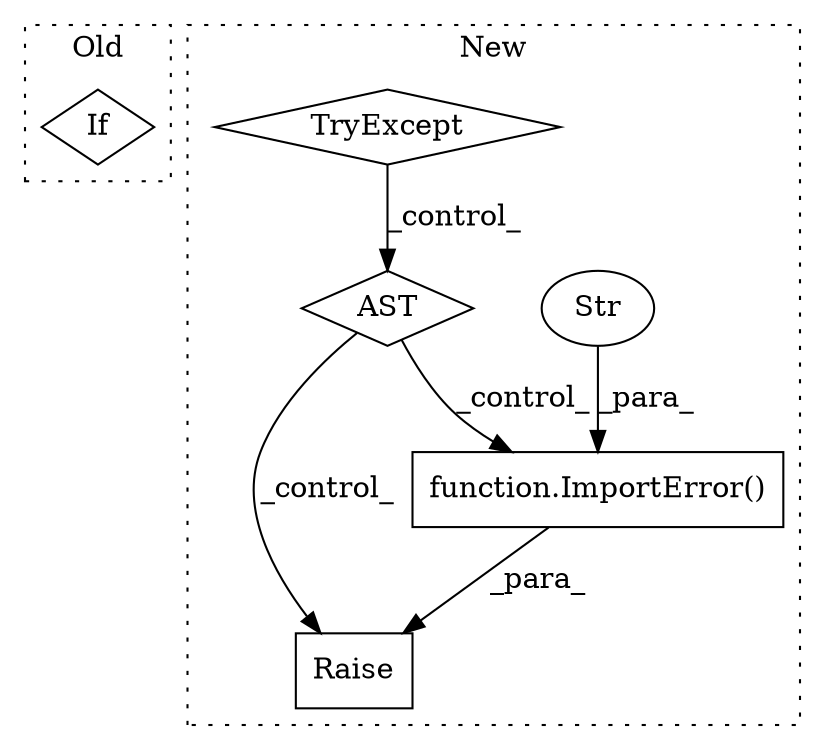 digraph G {
subgraph cluster0 {
1 [label="If" a="96" s="1520" l="3" shape="diamond"];
label = "Old";
style="dotted";
}
subgraph cluster1 {
2 [label="function.ImportError()" a="75" s="1337,1471" l="25,10" shape="box"];
3 [label="Str" a="66" s="1362" l="109" shape="ellipse"];
4 [label="Raise" a="91" s="1331" l="156" shape="box"];
5 [label="AST" a="2" s="1294,0" l="7,0" shape="diamond"];
6 [label="TryExcept" a="71" s="1264" l="13" shape="diamond"];
label = "New";
style="dotted";
}
2 -> 4 [label="_para_"];
3 -> 2 [label="_para_"];
5 -> 2 [label="_control_"];
5 -> 4 [label="_control_"];
6 -> 5 [label="_control_"];
}
